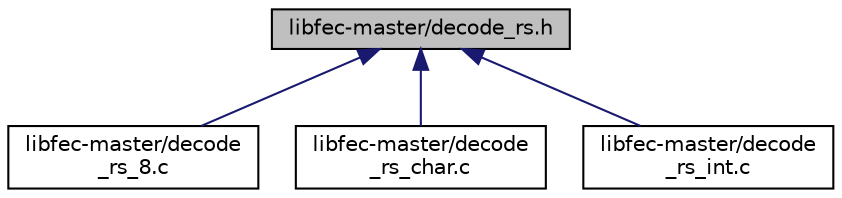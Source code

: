digraph "libfec-master/decode_rs.h"
{
 // LATEX_PDF_SIZE
  edge [fontname="Helvetica",fontsize="10",labelfontname="Helvetica",labelfontsize="10"];
  node [fontname="Helvetica",fontsize="10",shape=record];
  Node1 [label="libfec-master/decode_rs.h",height=0.2,width=0.4,color="black", fillcolor="grey75", style="filled", fontcolor="black",tooltip=" "];
  Node1 -> Node2 [dir="back",color="midnightblue",fontsize="10",style="solid",fontname="Helvetica"];
  Node2 [label="libfec-master/decode\l_rs_8.c",height=0.2,width=0.4,color="black", fillcolor="white", style="filled",URL="$decode__rs__8_8c.html",tooltip=" "];
  Node1 -> Node3 [dir="back",color="midnightblue",fontsize="10",style="solid",fontname="Helvetica"];
  Node3 [label="libfec-master/decode\l_rs_char.c",height=0.2,width=0.4,color="black", fillcolor="white", style="filled",URL="$decode__rs__char_8c.html",tooltip=" "];
  Node1 -> Node4 [dir="back",color="midnightblue",fontsize="10",style="solid",fontname="Helvetica"];
  Node4 [label="libfec-master/decode\l_rs_int.c",height=0.2,width=0.4,color="black", fillcolor="white", style="filled",URL="$decode__rs__int_8c.html",tooltip=" "];
}
